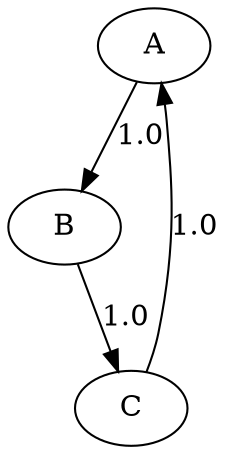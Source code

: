 digraph G {
    A [label="A"];
    B [label="B"];
    C [label="C"];
    A -> B [label="1.0"];
    B -> C [label="1.0"];
    C -> A [label="1.0"];
}
